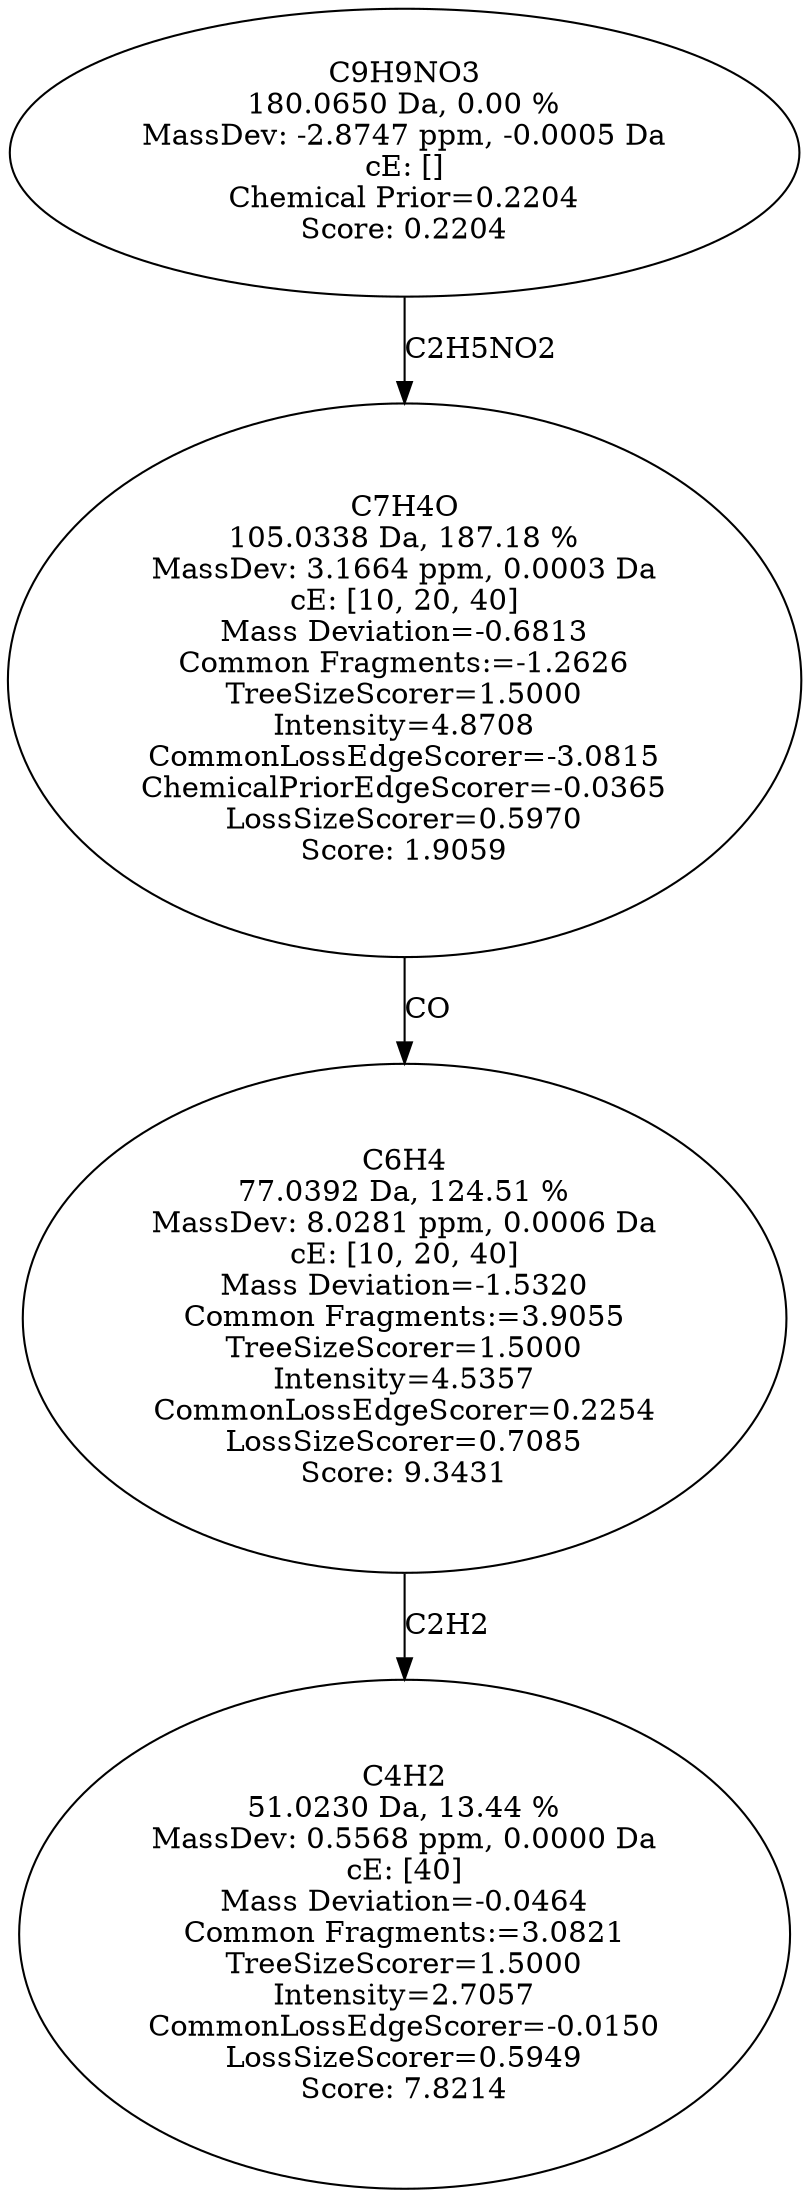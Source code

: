 strict digraph {
v1 [label="C4H2\n51.0230 Da, 13.44 %\nMassDev: 0.5568 ppm, 0.0000 Da\ncE: [40]\nMass Deviation=-0.0464\nCommon Fragments:=3.0821\nTreeSizeScorer=1.5000\nIntensity=2.7057\nCommonLossEdgeScorer=-0.0150\nLossSizeScorer=0.5949\nScore: 7.8214"];
v2 [label="C6H4\n77.0392 Da, 124.51 %\nMassDev: 8.0281 ppm, 0.0006 Da\ncE: [10, 20, 40]\nMass Deviation=-1.5320\nCommon Fragments:=3.9055\nTreeSizeScorer=1.5000\nIntensity=4.5357\nCommonLossEdgeScorer=0.2254\nLossSizeScorer=0.7085\nScore: 9.3431"];
v3 [label="C7H4O\n105.0338 Da, 187.18 %\nMassDev: 3.1664 ppm, 0.0003 Da\ncE: [10, 20, 40]\nMass Deviation=-0.6813\nCommon Fragments:=-1.2626\nTreeSizeScorer=1.5000\nIntensity=4.8708\nCommonLossEdgeScorer=-3.0815\nChemicalPriorEdgeScorer=-0.0365\nLossSizeScorer=0.5970\nScore: 1.9059"];
v4 [label="C9H9NO3\n180.0650 Da, 0.00 %\nMassDev: -2.8747 ppm, -0.0005 Da\ncE: []\nChemical Prior=0.2204\nScore: 0.2204"];
v2 -> v1 [label="C2H2"];
v3 -> v2 [label="CO"];
v4 -> v3 [label="C2H5NO2"];
}